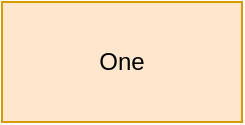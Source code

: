 <mxfile version="15.3.5" type="github"><diagram id="XKnJeXFUXtxGyRQTwuOi" name="Page-1"><mxGraphModel dx="880" dy="591" grid="1" gridSize="10" guides="1" tooltips="1" connect="1" arrows="1" fold="1" page="1" pageScale="1" pageWidth="827" pageHeight="1169" math="0" shadow="0"><root><mxCell id="0"/><mxCell id="1" parent="0"/><mxCell id="U0saMMEiMJnzQr9oXJh_-1" value="One" style="rounded=0;whiteSpace=wrap;html=1;hachureGap=4;pointerEvents=0;fillColor=#ffe6cc;strokeColor=#d79b00;" parent="1" vertex="1"><mxGeometry x="330" y="230" width="120" height="60" as="geometry"/></mxCell></root></mxGraphModel></diagram></mxfile>